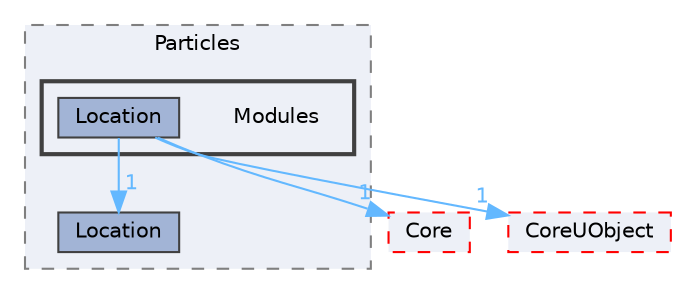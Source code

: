 digraph "Modules"
{
 // INTERACTIVE_SVG=YES
 // LATEX_PDF_SIZE
  bgcolor="transparent";
  edge [fontname=Helvetica,fontsize=10,labelfontname=Helvetica,labelfontsize=10];
  node [fontname=Helvetica,fontsize=10,shape=box,height=0.2,width=0.4];
  compound=true
  subgraph clusterdir_8a879272507fdd43effa4d75552430ef {
    graph [ bgcolor="#edf0f7", pencolor="grey50", label="Particles", fontname=Helvetica,fontsize=10 style="filled,dashed", URL="dir_8a879272507fdd43effa4d75552430ef.html",tooltip=""]
  dir_4ca4431153b7dacae0e8518ab4e0e0df [label="Location", fillcolor="#a2b4d6", color="grey25", style="filled", URL="dir_4ca4431153b7dacae0e8518ab4e0e0df.html",tooltip=""];
  subgraph clusterdir_842fd3bc8832dba1da63e095483a1f52 {
    graph [ bgcolor="#edf0f7", pencolor="grey25", label="", fontname=Helvetica,fontsize=10 style="filled,bold", URL="dir_842fd3bc8832dba1da63e095483a1f52.html",tooltip=""]
    dir_842fd3bc8832dba1da63e095483a1f52 [shape=plaintext, label="Modules"];
  dir_b175faaaf18662a944d4d3f8592a4e4f [label="Location", fillcolor="#a2b4d6", color="grey25", style="filled", URL="dir_b175faaaf18662a944d4d3f8592a4e4f.html",tooltip=""];
  }
  }
  dir_0e6cddcc9caa1238c7f3774224afaa45 [label="Core", fillcolor="#edf0f7", color="red", style="filled,dashed", URL="dir_0e6cddcc9caa1238c7f3774224afaa45.html",tooltip=""];
  dir_4c499e5e32e2b4479ad7e552df73eeae [label="CoreUObject", fillcolor="#edf0f7", color="red", style="filled,dashed", URL="dir_4c499e5e32e2b4479ad7e552df73eeae.html",tooltip=""];
  dir_b175faaaf18662a944d4d3f8592a4e4f->dir_0e6cddcc9caa1238c7f3774224afaa45 [headlabel="1", labeldistance=1.5 headhref="dir_000582_000266.html" href="dir_000582_000266.html" color="steelblue1" fontcolor="steelblue1"];
  dir_b175faaaf18662a944d4d3f8592a4e4f->dir_4c499e5e32e2b4479ad7e552df73eeae [headlabel="1", labeldistance=1.5 headhref="dir_000582_000268.html" href="dir_000582_000268.html" color="steelblue1" fontcolor="steelblue1"];
  dir_b175faaaf18662a944d4d3f8592a4e4f->dir_4ca4431153b7dacae0e8518ab4e0e0df [headlabel="1", labeldistance=1.5 headhref="dir_000582_000581.html" href="dir_000582_000581.html" color="steelblue1" fontcolor="steelblue1"];
}
